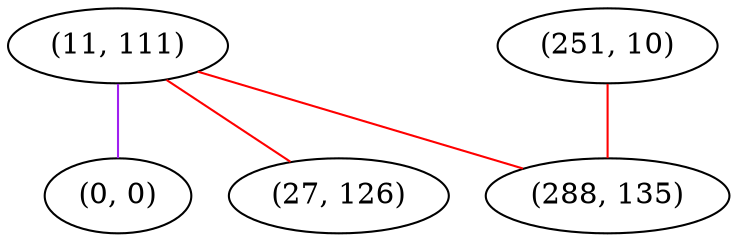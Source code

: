 graph "" {
"(11, 111)";
"(251, 10)";
"(0, 0)";
"(288, 135)";
"(27, 126)";
"(11, 111)" -- "(0, 0)"  [color=purple, key=0, weight=4];
"(11, 111)" -- "(288, 135)"  [color=red, key=0, weight=1];
"(11, 111)" -- "(27, 126)"  [color=red, key=0, weight=1];
"(251, 10)" -- "(288, 135)"  [color=red, key=0, weight=1];
}
